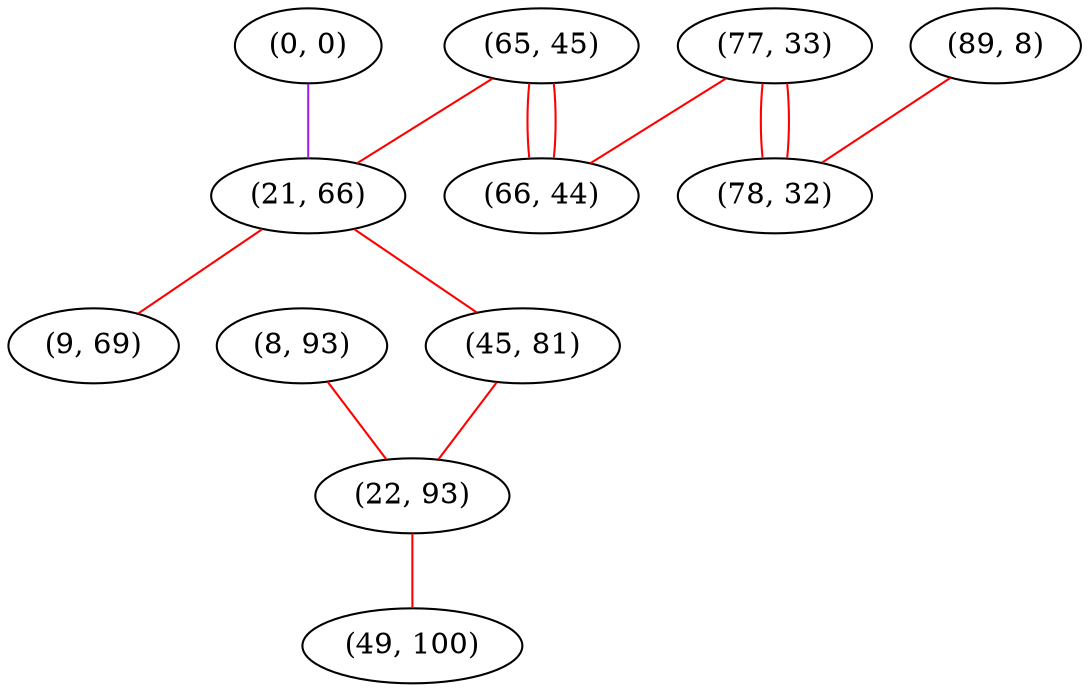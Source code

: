 graph "" {
"(77, 33)";
"(0, 0)";
"(65, 45)";
"(21, 66)";
"(45, 81)";
"(8, 93)";
"(66, 44)";
"(22, 93)";
"(9, 69)";
"(89, 8)";
"(49, 100)";
"(78, 32)";
"(77, 33)" -- "(66, 44)"  [color=red, key=0, weight=1];
"(77, 33)" -- "(78, 32)"  [color=red, key=0, weight=1];
"(77, 33)" -- "(78, 32)"  [color=red, key=1, weight=1];
"(0, 0)" -- "(21, 66)"  [color=purple, key=0, weight=4];
"(65, 45)" -- "(21, 66)"  [color=red, key=0, weight=1];
"(65, 45)" -- "(66, 44)"  [color=red, key=0, weight=1];
"(65, 45)" -- "(66, 44)"  [color=red, key=1, weight=1];
"(21, 66)" -- "(45, 81)"  [color=red, key=0, weight=1];
"(21, 66)" -- "(9, 69)"  [color=red, key=0, weight=1];
"(45, 81)" -- "(22, 93)"  [color=red, key=0, weight=1];
"(8, 93)" -- "(22, 93)"  [color=red, key=0, weight=1];
"(22, 93)" -- "(49, 100)"  [color=red, key=0, weight=1];
"(89, 8)" -- "(78, 32)"  [color=red, key=0, weight=1];
}
